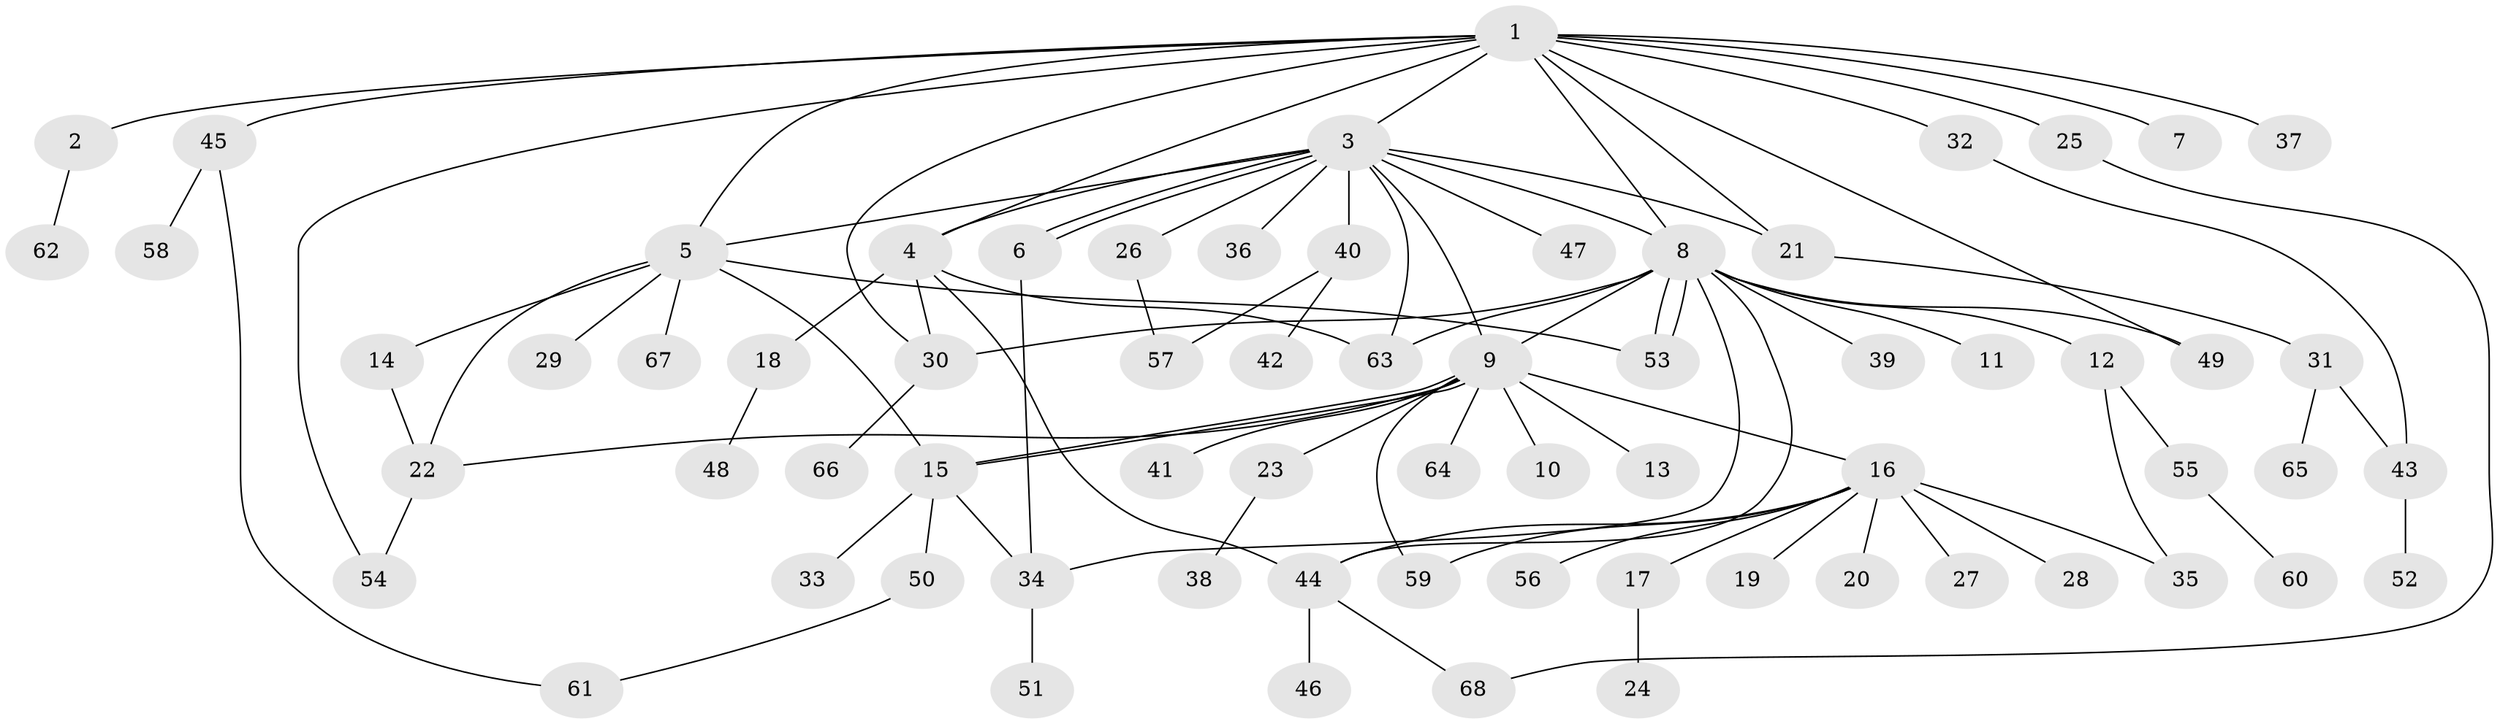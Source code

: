 // coarse degree distribution, {11: 0.037037037037037035, 1: 0.7037037037037037, 2: 0.14814814814814814, 10: 0.037037037037037035, 4: 0.037037037037037035, 8: 0.037037037037037035}
// Generated by graph-tools (version 1.1) at 2025/51/03/04/25 21:51:33]
// undirected, 68 vertices, 95 edges
graph export_dot {
graph [start="1"]
  node [color=gray90,style=filled];
  1;
  2;
  3;
  4;
  5;
  6;
  7;
  8;
  9;
  10;
  11;
  12;
  13;
  14;
  15;
  16;
  17;
  18;
  19;
  20;
  21;
  22;
  23;
  24;
  25;
  26;
  27;
  28;
  29;
  30;
  31;
  32;
  33;
  34;
  35;
  36;
  37;
  38;
  39;
  40;
  41;
  42;
  43;
  44;
  45;
  46;
  47;
  48;
  49;
  50;
  51;
  52;
  53;
  54;
  55;
  56;
  57;
  58;
  59;
  60;
  61;
  62;
  63;
  64;
  65;
  66;
  67;
  68;
  1 -- 2;
  1 -- 3;
  1 -- 4;
  1 -- 5;
  1 -- 7;
  1 -- 8;
  1 -- 21;
  1 -- 25;
  1 -- 30;
  1 -- 32;
  1 -- 37;
  1 -- 45;
  1 -- 49;
  1 -- 54;
  2 -- 62;
  3 -- 4;
  3 -- 5;
  3 -- 6;
  3 -- 6;
  3 -- 8;
  3 -- 9;
  3 -- 21;
  3 -- 26;
  3 -- 36;
  3 -- 40;
  3 -- 47;
  3 -- 63;
  4 -- 18;
  4 -- 30;
  4 -- 44;
  4 -- 63;
  5 -- 14;
  5 -- 15;
  5 -- 22;
  5 -- 29;
  5 -- 53;
  5 -- 67;
  6 -- 34;
  8 -- 9;
  8 -- 11;
  8 -- 12;
  8 -- 30;
  8 -- 34;
  8 -- 39;
  8 -- 44;
  8 -- 49;
  8 -- 53;
  8 -- 53;
  8 -- 63;
  9 -- 10;
  9 -- 13;
  9 -- 15;
  9 -- 15;
  9 -- 16;
  9 -- 22;
  9 -- 23;
  9 -- 41;
  9 -- 59;
  9 -- 64;
  12 -- 35;
  12 -- 55;
  14 -- 22;
  15 -- 33;
  15 -- 34;
  15 -- 50;
  16 -- 17;
  16 -- 19;
  16 -- 20;
  16 -- 27;
  16 -- 28;
  16 -- 35;
  16 -- 44;
  16 -- 56;
  16 -- 59;
  17 -- 24;
  18 -- 48;
  21 -- 31;
  22 -- 54;
  23 -- 38;
  25 -- 68;
  26 -- 57;
  30 -- 66;
  31 -- 43;
  31 -- 65;
  32 -- 43;
  34 -- 51;
  40 -- 42;
  40 -- 57;
  43 -- 52;
  44 -- 46;
  44 -- 68;
  45 -- 58;
  45 -- 61;
  50 -- 61;
  55 -- 60;
}
